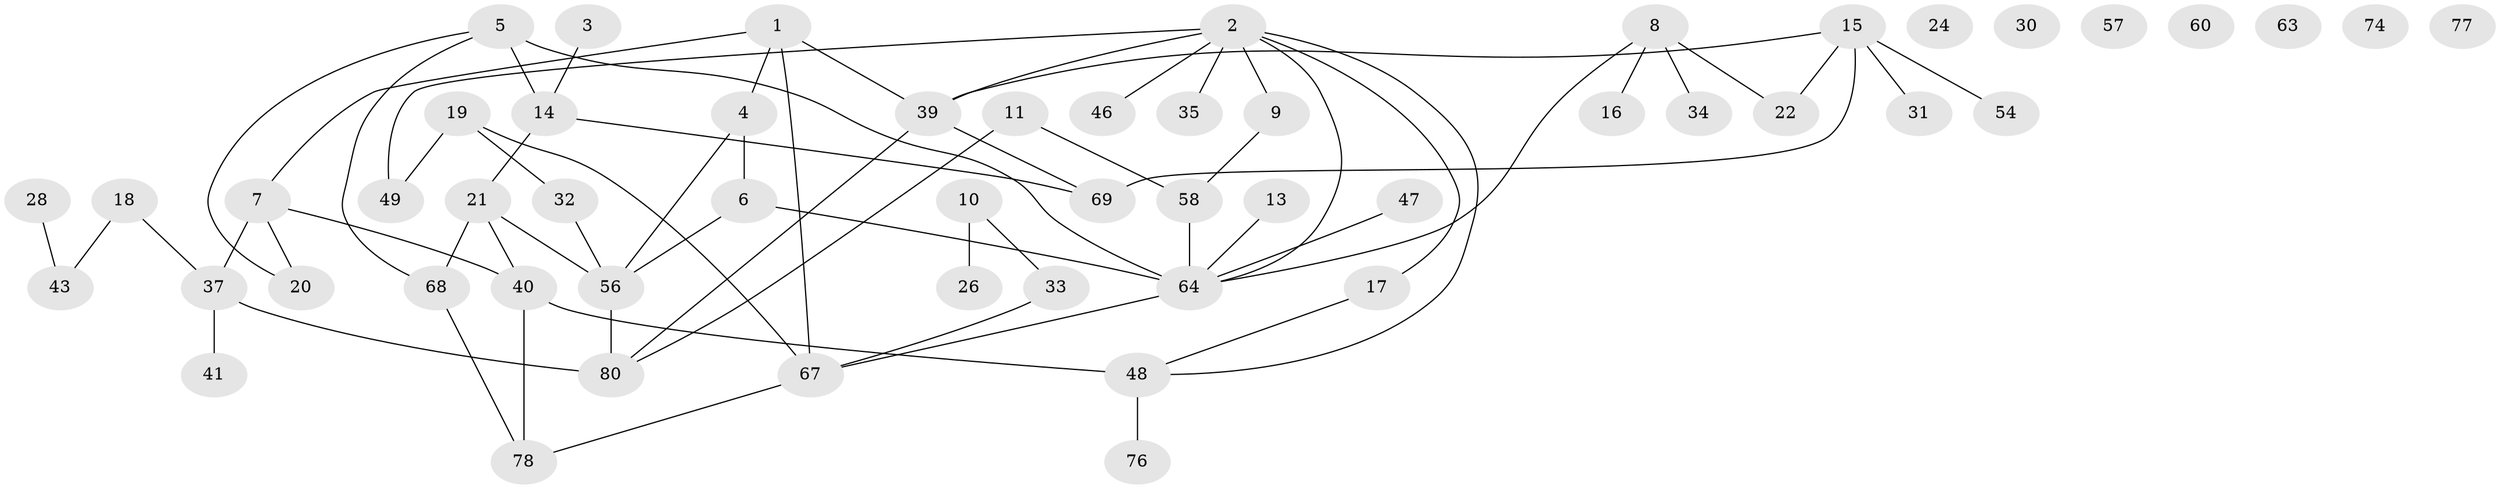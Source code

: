 // original degree distribution, {3: 0.2716049382716049, 6: 0.012345679012345678, 2: 0.2345679012345679, 4: 0.1111111111111111, 1: 0.20987654320987653, 5: 0.06172839506172839, 0: 0.08641975308641975, 8: 0.012345679012345678}
// Generated by graph-tools (version 1.1) at 2025/41/03/06/25 10:41:20]
// undirected, 54 vertices, 66 edges
graph export_dot {
graph [start="1"]
  node [color=gray90,style=filled];
  1 [super="+36"];
  2 [super="+38"];
  3 [super="+66"];
  4;
  5 [super="+12"];
  6 [super="+23"];
  7 [super="+29"];
  8 [super="+45"];
  9;
  10 [super="+71"];
  11 [super="+59"];
  13;
  14 [super="+52"];
  15 [super="+25"];
  16;
  17 [super="+53"];
  18 [super="+79"];
  19 [super="+44"];
  20;
  21 [super="+27"];
  22;
  24;
  26;
  28;
  30;
  31 [super="+50"];
  32 [super="+81"];
  33 [super="+72"];
  34;
  35;
  37 [super="+61"];
  39 [super="+42"];
  40 [super="+55"];
  41;
  43 [super="+51"];
  46;
  47;
  48 [super="+65"];
  49;
  54;
  56 [super="+73"];
  57;
  58 [super="+62"];
  60;
  63;
  64 [super="+75"];
  67 [super="+70"];
  68;
  69;
  74;
  76;
  77;
  78;
  80;
  1 -- 7;
  1 -- 67;
  1 -- 4;
  1 -- 39;
  2 -- 9;
  2 -- 46;
  2 -- 49;
  2 -- 64;
  2 -- 48;
  2 -- 17;
  2 -- 35;
  2 -- 39;
  3 -- 14;
  4 -- 6;
  4 -- 56;
  5 -- 20;
  5 -- 64;
  5 -- 68;
  5 -- 14 [weight=2];
  6 -- 56;
  6 -- 64 [weight=2];
  7 -- 20;
  7 -- 37;
  7 -- 40;
  8 -- 16;
  8 -- 22;
  8 -- 64;
  8 -- 34;
  9 -- 58;
  10 -- 26;
  10 -- 33;
  11 -- 80;
  11 -- 58;
  13 -- 64;
  14 -- 69;
  14 -- 21 [weight=2];
  15 -- 31;
  15 -- 69;
  15 -- 54;
  15 -- 22;
  15 -- 39;
  17 -- 48;
  18 -- 37;
  18 -- 43;
  19 -- 67;
  19 -- 32;
  19 -- 49;
  21 -- 56;
  21 -- 68;
  21 -- 40;
  28 -- 43;
  32 -- 56;
  33 -- 67;
  37 -- 41;
  37 -- 80 [weight=2];
  39 -- 80;
  39 -- 69;
  40 -- 48 [weight=2];
  40 -- 78;
  47 -- 64;
  48 -- 76;
  56 -- 80;
  58 -- 64;
  64 -- 67;
  67 -- 78;
  68 -- 78;
}
